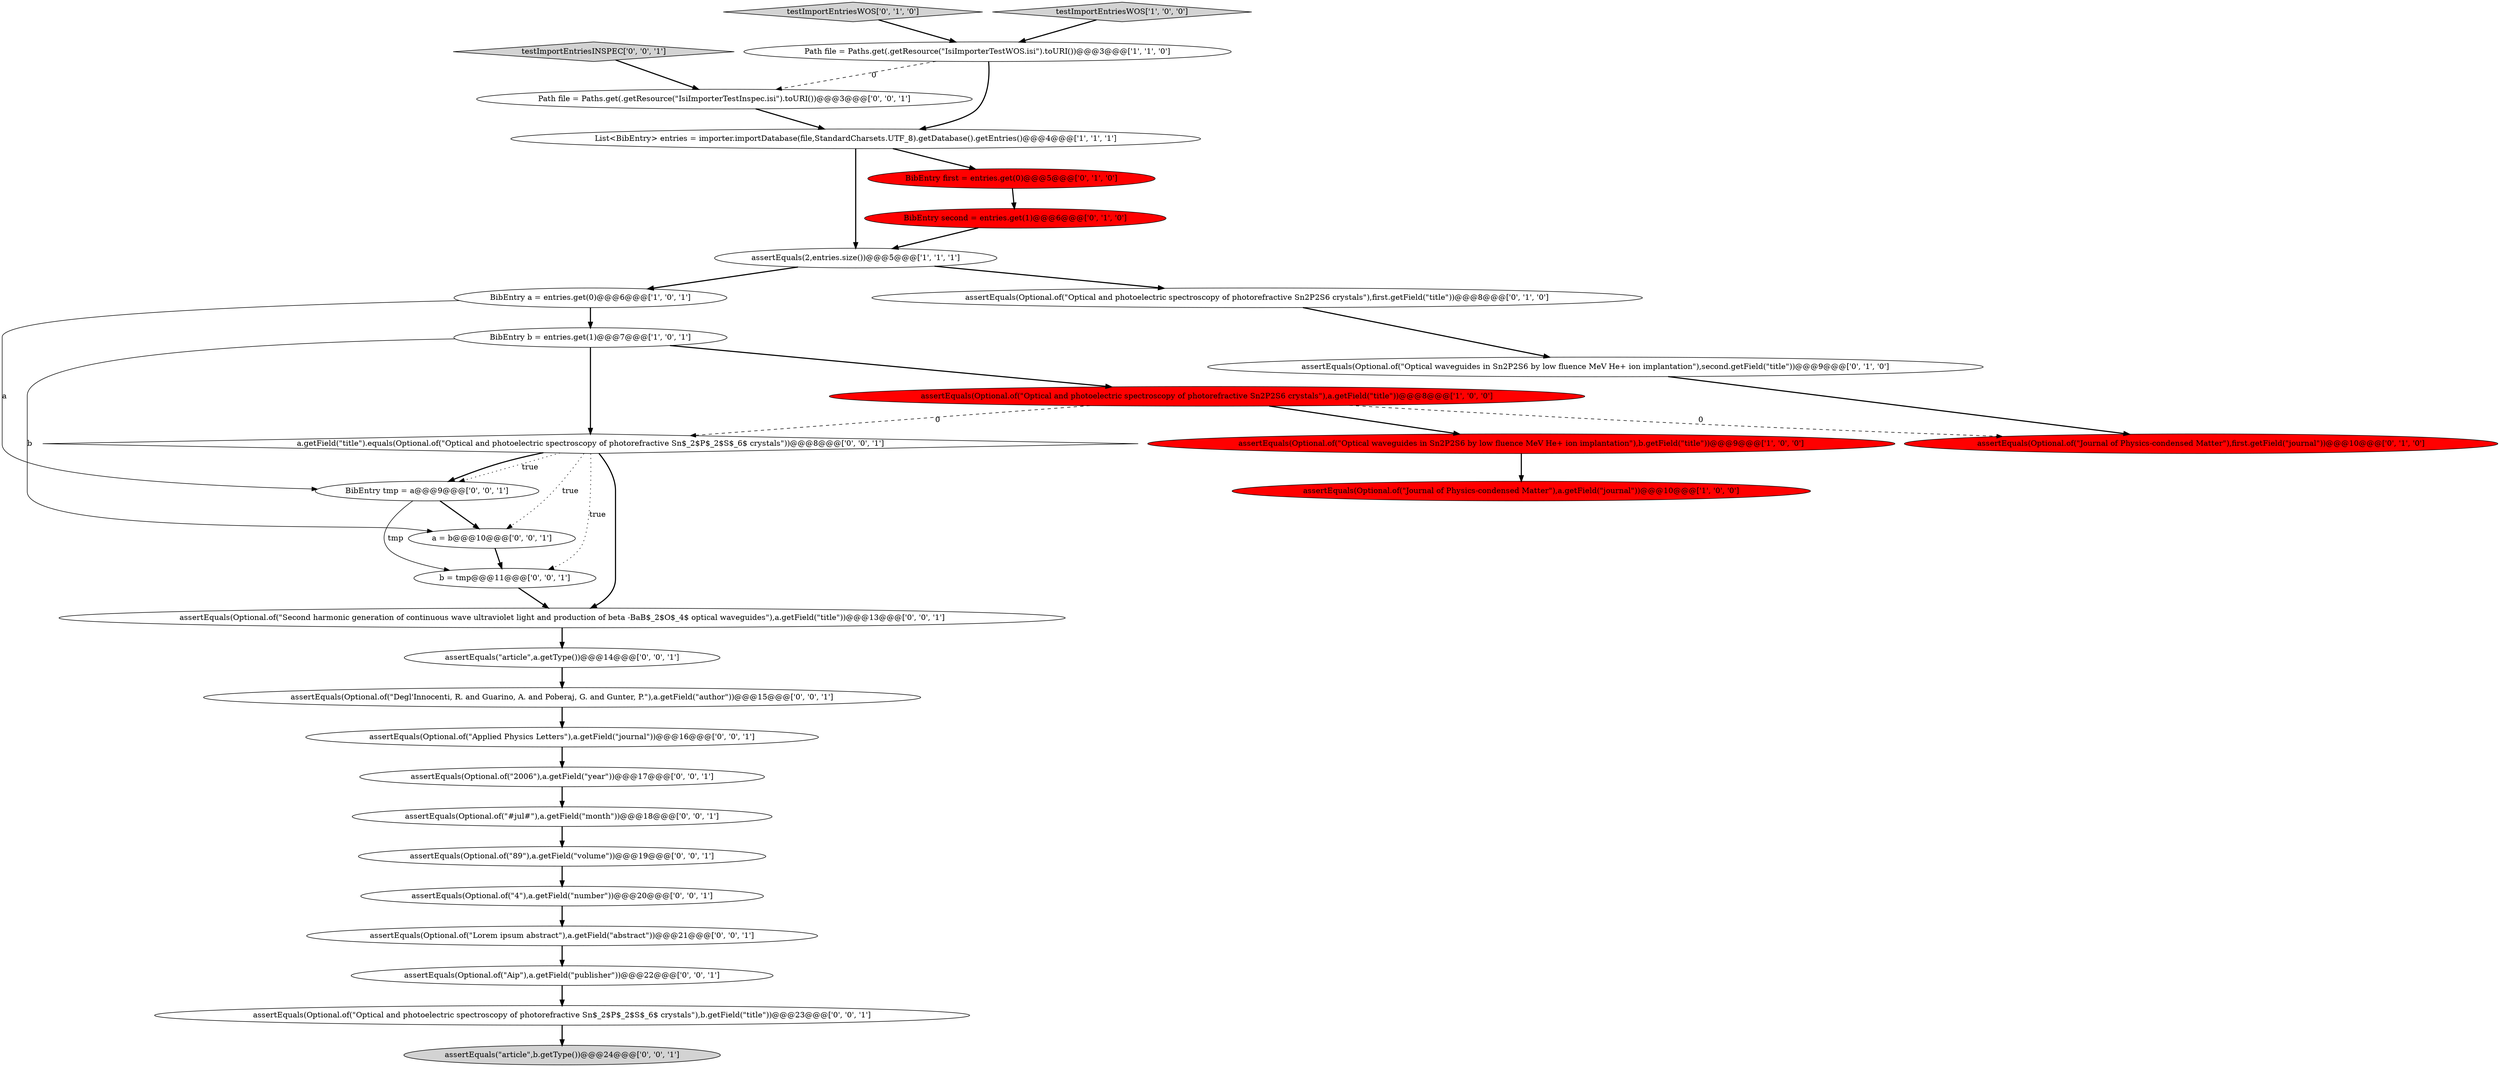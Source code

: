 digraph {
28 [style = filled, label = "assertEquals(Optional.of(\"Lorem ipsum abstract\"),a.getField(\"abstract\"))@@@21@@@['0', '0', '1']", fillcolor = white, shape = ellipse image = "AAA0AAABBB3BBB"];
18 [style = filled, label = "testImportEntriesINSPEC['0', '0', '1']", fillcolor = lightgray, shape = diamond image = "AAA0AAABBB3BBB"];
25 [style = filled, label = "a.getField(\"title\").equals(Optional.of(\"Optical and photoelectric spectroscopy of photorefractive Sn$_2$P$_2$S$_6$ crystals\"))@@@8@@@['0', '0', '1']", fillcolor = white, shape = diamond image = "AAA0AAABBB3BBB"];
5 [style = filled, label = "assertEquals(Optional.of(\"Optical waveguides in Sn2P2S6 by low fluence MeV He+ ion implantation\"),b.getField(\"title\"))@@@9@@@['1', '0', '0']", fillcolor = red, shape = ellipse image = "AAA1AAABBB1BBB"];
14 [style = filled, label = "assertEquals(Optional.of(\"Journal of Physics-condensed Matter\"),first.getField(\"journal\"))@@@10@@@['0', '1', '0']", fillcolor = red, shape = ellipse image = "AAA1AAABBB2BBB"];
19 [style = filled, label = "Path file = Paths.get(.getResource(\"IsiImporterTestInspec.isi\").toURI())@@@3@@@['0', '0', '1']", fillcolor = white, shape = ellipse image = "AAA0AAABBB3BBB"];
20 [style = filled, label = "BibEntry tmp = a@@@9@@@['0', '0', '1']", fillcolor = white, shape = ellipse image = "AAA0AAABBB3BBB"];
10 [style = filled, label = "testImportEntriesWOS['0', '1', '0']", fillcolor = lightgray, shape = diamond image = "AAA0AAABBB2BBB"];
15 [style = filled, label = "assertEquals(Optional.of(\"89\"),a.getField(\"volume\"))@@@19@@@['0', '0', '1']", fillcolor = white, shape = ellipse image = "AAA0AAABBB3BBB"];
12 [style = filled, label = "assertEquals(Optional.of(\"Optical and photoelectric spectroscopy of photorefractive Sn2P2S6 crystals\"),first.getField(\"title\"))@@@8@@@['0', '1', '0']", fillcolor = white, shape = ellipse image = "AAA0AAABBB2BBB"];
21 [style = filled, label = "assertEquals(Optional.of(\"2006\"),a.getField(\"year\"))@@@17@@@['0', '0', '1']", fillcolor = white, shape = ellipse image = "AAA0AAABBB3BBB"];
17 [style = filled, label = "assertEquals(Optional.of(\"4\"),a.getField(\"number\"))@@@20@@@['0', '0', '1']", fillcolor = white, shape = ellipse image = "AAA0AAABBB3BBB"];
13 [style = filled, label = "BibEntry first = entries.get(0)@@@5@@@['0', '1', '0']", fillcolor = red, shape = ellipse image = "AAA1AAABBB2BBB"];
26 [style = filled, label = "assertEquals(Optional.of(\"#jul#\"),a.getField(\"month\"))@@@18@@@['0', '0', '1']", fillcolor = white, shape = ellipse image = "AAA0AAABBB3BBB"];
8 [style = filled, label = "BibEntry a = entries.get(0)@@@6@@@['1', '0', '1']", fillcolor = white, shape = ellipse image = "AAA0AAABBB1BBB"];
22 [style = filled, label = "assertEquals(Optional.of(\"Applied Physics Letters\"),a.getField(\"journal\"))@@@16@@@['0', '0', '1']", fillcolor = white, shape = ellipse image = "AAA0AAABBB3BBB"];
1 [style = filled, label = "assertEquals(Optional.of(\"Journal of Physics-condensed Matter\"),a.getField(\"journal\"))@@@10@@@['1', '0', '0']", fillcolor = red, shape = ellipse image = "AAA1AAABBB1BBB"];
27 [style = filled, label = "assertEquals(Optional.of(\"Optical and photoelectric spectroscopy of photorefractive Sn$_2$P$_2$S$_6$ crystals\"),b.getField(\"title\"))@@@23@@@['0', '0', '1']", fillcolor = white, shape = ellipse image = "AAA0AAABBB3BBB"];
6 [style = filled, label = "assertEquals(2,entries.size())@@@5@@@['1', '1', '1']", fillcolor = white, shape = ellipse image = "AAA0AAABBB1BBB"];
4 [style = filled, label = "assertEquals(Optional.of(\"Optical and photoelectric spectroscopy of photorefractive Sn2P2S6 crystals\"),a.getField(\"title\"))@@@8@@@['1', '0', '0']", fillcolor = red, shape = ellipse image = "AAA1AAABBB1BBB"];
32 [style = filled, label = "assertEquals(Optional.of(\"Degl'Innocenti, R. and Guarino, A. and Poberaj, G. and Gunter, P.\"),a.getField(\"author\"))@@@15@@@['0', '0', '1']", fillcolor = white, shape = ellipse image = "AAA0AAABBB3BBB"];
24 [style = filled, label = "a = b@@@10@@@['0', '0', '1']", fillcolor = white, shape = ellipse image = "AAA0AAABBB3BBB"];
7 [style = filled, label = "Path file = Paths.get(.getResource(\"IsiImporterTestWOS.isi\").toURI())@@@3@@@['1', '1', '0']", fillcolor = white, shape = ellipse image = "AAA0AAABBB1BBB"];
31 [style = filled, label = "assertEquals(Optional.of(\"Aip\"),a.getField(\"publisher\"))@@@22@@@['0', '0', '1']", fillcolor = white, shape = ellipse image = "AAA0AAABBB3BBB"];
3 [style = filled, label = "BibEntry b = entries.get(1)@@@7@@@['1', '0', '1']", fillcolor = white, shape = ellipse image = "AAA0AAABBB1BBB"];
2 [style = filled, label = "List<BibEntry> entries = importer.importDatabase(file,StandardCharsets.UTF_8).getDatabase().getEntries()@@@4@@@['1', '1', '1']", fillcolor = white, shape = ellipse image = "AAA0AAABBB1BBB"];
29 [style = filled, label = "assertEquals(\"article\",a.getType())@@@14@@@['0', '0', '1']", fillcolor = white, shape = ellipse image = "AAA0AAABBB3BBB"];
16 [style = filled, label = "b = tmp@@@11@@@['0', '0', '1']", fillcolor = white, shape = ellipse image = "AAA0AAABBB3BBB"];
0 [style = filled, label = "testImportEntriesWOS['1', '0', '0']", fillcolor = lightgray, shape = diamond image = "AAA0AAABBB1BBB"];
30 [style = filled, label = "assertEquals(Optional.of(\"Second harmonic generation of continuous wave ultraviolet light and production of beta -BaB$_2$O$_4$ optical waveguides\"),a.getField(\"title\"))@@@13@@@['0', '0', '1']", fillcolor = white, shape = ellipse image = "AAA0AAABBB3BBB"];
9 [style = filled, label = "BibEntry second = entries.get(1)@@@6@@@['0', '1', '0']", fillcolor = red, shape = ellipse image = "AAA1AAABBB2BBB"];
11 [style = filled, label = "assertEquals(Optional.of(\"Optical waveguides in Sn2P2S6 by low fluence MeV He+ ion implantation\"),second.getField(\"title\"))@@@9@@@['0', '1', '0']", fillcolor = white, shape = ellipse image = "AAA0AAABBB2BBB"];
23 [style = filled, label = "assertEquals(\"article\",b.getType())@@@24@@@['0', '0', '1']", fillcolor = lightgray, shape = ellipse image = "AAA0AAABBB3BBB"];
32->22 [style = bold, label=""];
11->14 [style = bold, label=""];
2->6 [style = bold, label=""];
3->25 [style = bold, label=""];
25->30 [style = bold, label=""];
28->31 [style = bold, label=""];
8->20 [style = solid, label="a"];
8->3 [style = bold, label=""];
12->11 [style = bold, label=""];
18->19 [style = bold, label=""];
22->21 [style = bold, label=""];
25->24 [style = dotted, label="true"];
19->2 [style = bold, label=""];
20->16 [style = solid, label="tmp"];
3->4 [style = bold, label=""];
10->7 [style = bold, label=""];
30->29 [style = bold, label=""];
9->6 [style = bold, label=""];
0->7 [style = bold, label=""];
2->13 [style = bold, label=""];
4->25 [style = dashed, label="0"];
24->16 [style = bold, label=""];
5->1 [style = bold, label=""];
21->26 [style = bold, label=""];
25->20 [style = bold, label=""];
15->17 [style = bold, label=""];
17->28 [style = bold, label=""];
3->24 [style = solid, label="b"];
31->27 [style = bold, label=""];
7->19 [style = dashed, label="0"];
7->2 [style = bold, label=""];
29->32 [style = bold, label=""];
16->30 [style = bold, label=""];
25->20 [style = dotted, label="true"];
6->8 [style = bold, label=""];
26->15 [style = bold, label=""];
27->23 [style = bold, label=""];
4->14 [style = dashed, label="0"];
13->9 [style = bold, label=""];
20->24 [style = bold, label=""];
4->5 [style = bold, label=""];
25->16 [style = dotted, label="true"];
6->12 [style = bold, label=""];
}
